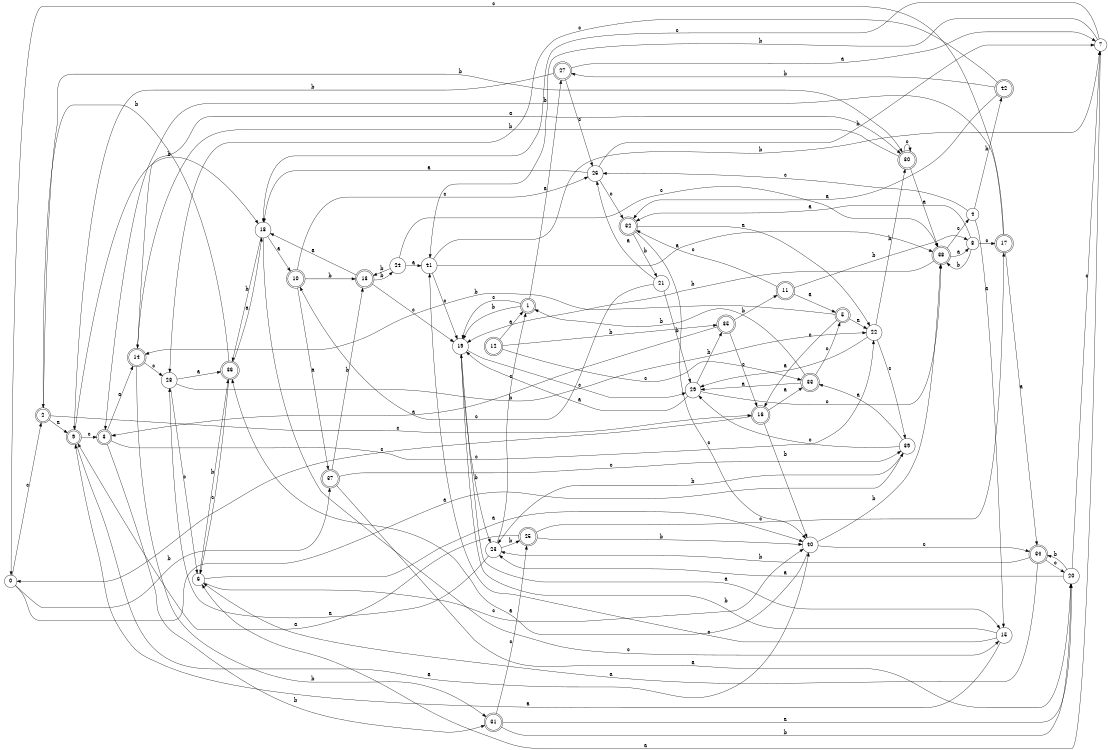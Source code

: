 digraph n35_10 {
__start0 [label="" shape="none"];

rankdir=LR;
size="8,5";

s0 [style="filled", color="black", fillcolor="white" shape="circle", label="0"];
s1 [style="rounded,filled", color="black", fillcolor="white" shape="doublecircle", label="1"];
s2 [style="rounded,filled", color="black", fillcolor="white" shape="doublecircle", label="2"];
s3 [style="rounded,filled", color="black", fillcolor="white" shape="doublecircle", label="3"];
s4 [style="filled", color="black", fillcolor="white" shape="circle", label="4"];
s5 [style="rounded,filled", color="black", fillcolor="white" shape="doublecircle", label="5"];
s6 [style="filled", color="black", fillcolor="white" shape="circle", label="6"];
s7 [style="filled", color="black", fillcolor="white" shape="circle", label="7"];
s8 [style="filled", color="black", fillcolor="white" shape="circle", label="8"];
s9 [style="rounded,filled", color="black", fillcolor="white" shape="doublecircle", label="9"];
s10 [style="rounded,filled", color="black", fillcolor="white" shape="doublecircle", label="10"];
s11 [style="rounded,filled", color="black", fillcolor="white" shape="doublecircle", label="11"];
s12 [style="rounded,filled", color="black", fillcolor="white" shape="doublecircle", label="12"];
s13 [style="rounded,filled", color="black", fillcolor="white" shape="doublecircle", label="13"];
s14 [style="rounded,filled", color="black", fillcolor="white" shape="doublecircle", label="14"];
s15 [style="filled", color="black", fillcolor="white" shape="circle", label="15"];
s16 [style="rounded,filled", color="black", fillcolor="white" shape="doublecircle", label="16"];
s17 [style="rounded,filled", color="black", fillcolor="white" shape="doublecircle", label="17"];
s18 [style="filled", color="black", fillcolor="white" shape="circle", label="18"];
s19 [style="filled", color="black", fillcolor="white" shape="circle", label="19"];
s20 [style="filled", color="black", fillcolor="white" shape="circle", label="20"];
s21 [style="filled", color="black", fillcolor="white" shape="circle", label="21"];
s22 [style="filled", color="black", fillcolor="white" shape="circle", label="22"];
s23 [style="filled", color="black", fillcolor="white" shape="circle", label="23"];
s24 [style="filled", color="black", fillcolor="white" shape="circle", label="24"];
s25 [style="rounded,filled", color="black", fillcolor="white" shape="doublecircle", label="25"];
s26 [style="filled", color="black", fillcolor="white" shape="circle", label="26"];
s27 [style="rounded,filled", color="black", fillcolor="white" shape="doublecircle", label="27"];
s28 [style="filled", color="black", fillcolor="white" shape="circle", label="28"];
s29 [style="filled", color="black", fillcolor="white" shape="circle", label="29"];
s30 [style="rounded,filled", color="black", fillcolor="white" shape="doublecircle", label="30"];
s31 [style="rounded,filled", color="black", fillcolor="white" shape="doublecircle", label="31"];
s32 [style="rounded,filled", color="black", fillcolor="white" shape="doublecircle", label="32"];
s33 [style="rounded,filled", color="black", fillcolor="white" shape="doublecircle", label="33"];
s34 [style="rounded,filled", color="black", fillcolor="white" shape="doublecircle", label="34"];
s35 [style="rounded,filled", color="black", fillcolor="white" shape="doublecircle", label="35"];
s36 [style="rounded,filled", color="black", fillcolor="white" shape="doublecircle", label="36"];
s37 [style="rounded,filled", color="black", fillcolor="white" shape="doublecircle", label="37"];
s38 [style="rounded,filled", color="black", fillcolor="white" shape="doublecircle", label="38"];
s39 [style="filled", color="black", fillcolor="white" shape="circle", label="39"];
s40 [style="filled", color="black", fillcolor="white" shape="circle", label="40"];
s41 [style="filled", color="black", fillcolor="white" shape="circle", label="41"];
s42 [style="rounded,filled", color="black", fillcolor="white" shape="doublecircle", label="42"];
s0 -> s39 [label="a"];
s0 -> s37 [label="b"];
s0 -> s2 [label="c"];
s1 -> s27 [label="a"];
s1 -> s19 [label="b"];
s1 -> s19 [label="c"];
s2 -> s9 [label="a"];
s2 -> s30 [label="b"];
s2 -> s16 [label="c"];
s3 -> s14 [label="a"];
s3 -> s31 [label="b"];
s3 -> s22 [label="c"];
s4 -> s15 [label="a"];
s4 -> s42 [label="b"];
s4 -> s26 [label="c"];
s5 -> s22 [label="a"];
s5 -> s14 [label="b"];
s5 -> s16 [label="c"];
s6 -> s40 [label="a"];
s6 -> s36 [label="b"];
s6 -> s40 [label="c"];
s7 -> s6 [label="a"];
s7 -> s41 [label="b"];
s7 -> s18 [label="c"];
s8 -> s32 [label="a"];
s8 -> s38 [label="b"];
s8 -> s17 [label="c"];
s9 -> s40 [label="a"];
s9 -> s18 [label="b"];
s9 -> s3 [label="c"];
s10 -> s37 [label="a"];
s10 -> s13 [label="b"];
s10 -> s26 [label="c"];
s11 -> s5 [label="a"];
s11 -> s8 [label="b"];
s11 -> s32 [label="c"];
s12 -> s1 [label="a"];
s12 -> s35 [label="b"];
s12 -> s33 [label="c"];
s13 -> s18 [label="a"];
s13 -> s24 [label="b"];
s13 -> s19 [label="c"];
s14 -> s30 [label="a"];
s14 -> s31 [label="b"];
s14 -> s28 [label="c"];
s15 -> s9 [label="a"];
s15 -> s19 [label="b"];
s15 -> s41 [label="c"];
s16 -> s33 [label="a"];
s16 -> s40 [label="b"];
s16 -> s0 [label="c"];
s17 -> s34 [label="a"];
s17 -> s3 [label="b"];
s17 -> s0 [label="c"];
s18 -> s10 [label="a"];
s18 -> s36 [label="b"];
s18 -> s15 [label="c"];
s19 -> s15 [label="a"];
s19 -> s23 [label="b"];
s19 -> s29 [label="c"];
s20 -> s23 [label="a"];
s20 -> s34 [label="b"];
s20 -> s7 [label="c"];
s21 -> s26 [label="a"];
s21 -> s29 [label="b"];
s21 -> s10 [label="c"];
s22 -> s29 [label="a"];
s22 -> s30 [label="b"];
s22 -> s39 [label="c"];
s23 -> s28 [label="a"];
s23 -> s25 [label="b"];
s23 -> s1 [label="c"];
s24 -> s41 [label="a"];
s24 -> s13 [label="b"];
s24 -> s38 [label="c"];
s25 -> s9 [label="a"];
s25 -> s40 [label="b"];
s25 -> s17 [label="c"];
s26 -> s18 [label="a"];
s26 -> s7 [label="b"];
s26 -> s32 [label="c"];
s27 -> s7 [label="a"];
s27 -> s9 [label="b"];
s27 -> s26 [label="c"];
s28 -> s36 [label="a"];
s28 -> s22 [label="b"];
s28 -> s6 [label="c"];
s29 -> s19 [label="a"];
s29 -> s35 [label="b"];
s29 -> s38 [label="c"];
s30 -> s38 [label="a"];
s30 -> s14 [label="b"];
s30 -> s30 [label="c"];
s31 -> s20 [label="a"];
s31 -> s20 [label="b"];
s31 -> s25 [label="c"];
s32 -> s22 [label="a"];
s32 -> s21 [label="b"];
s32 -> s40 [label="c"];
s33 -> s29 [label="a"];
s33 -> s1 [label="b"];
s33 -> s5 [label="c"];
s34 -> s6 [label="a"];
s34 -> s23 [label="b"];
s34 -> s20 [label="c"];
s35 -> s3 [label="a"];
s35 -> s11 [label="b"];
s35 -> s16 [label="c"];
s36 -> s18 [label="a"];
s36 -> s2 [label="b"];
s36 -> s6 [label="c"];
s37 -> s20 [label="a"];
s37 -> s13 [label="b"];
s37 -> s39 [label="c"];
s38 -> s8 [label="a"];
s38 -> s19 [label="b"];
s38 -> s4 [label="c"];
s39 -> s33 [label="a"];
s39 -> s23 [label="b"];
s39 -> s29 [label="c"];
s40 -> s36 [label="a"];
s40 -> s38 [label="b"];
s40 -> s34 [label="c"];
s41 -> s38 [label="a"];
s41 -> s7 [label="b"];
s41 -> s19 [label="c"];
s42 -> s32 [label="a"];
s42 -> s27 [label="b"];
s42 -> s28 [label="c"];

}